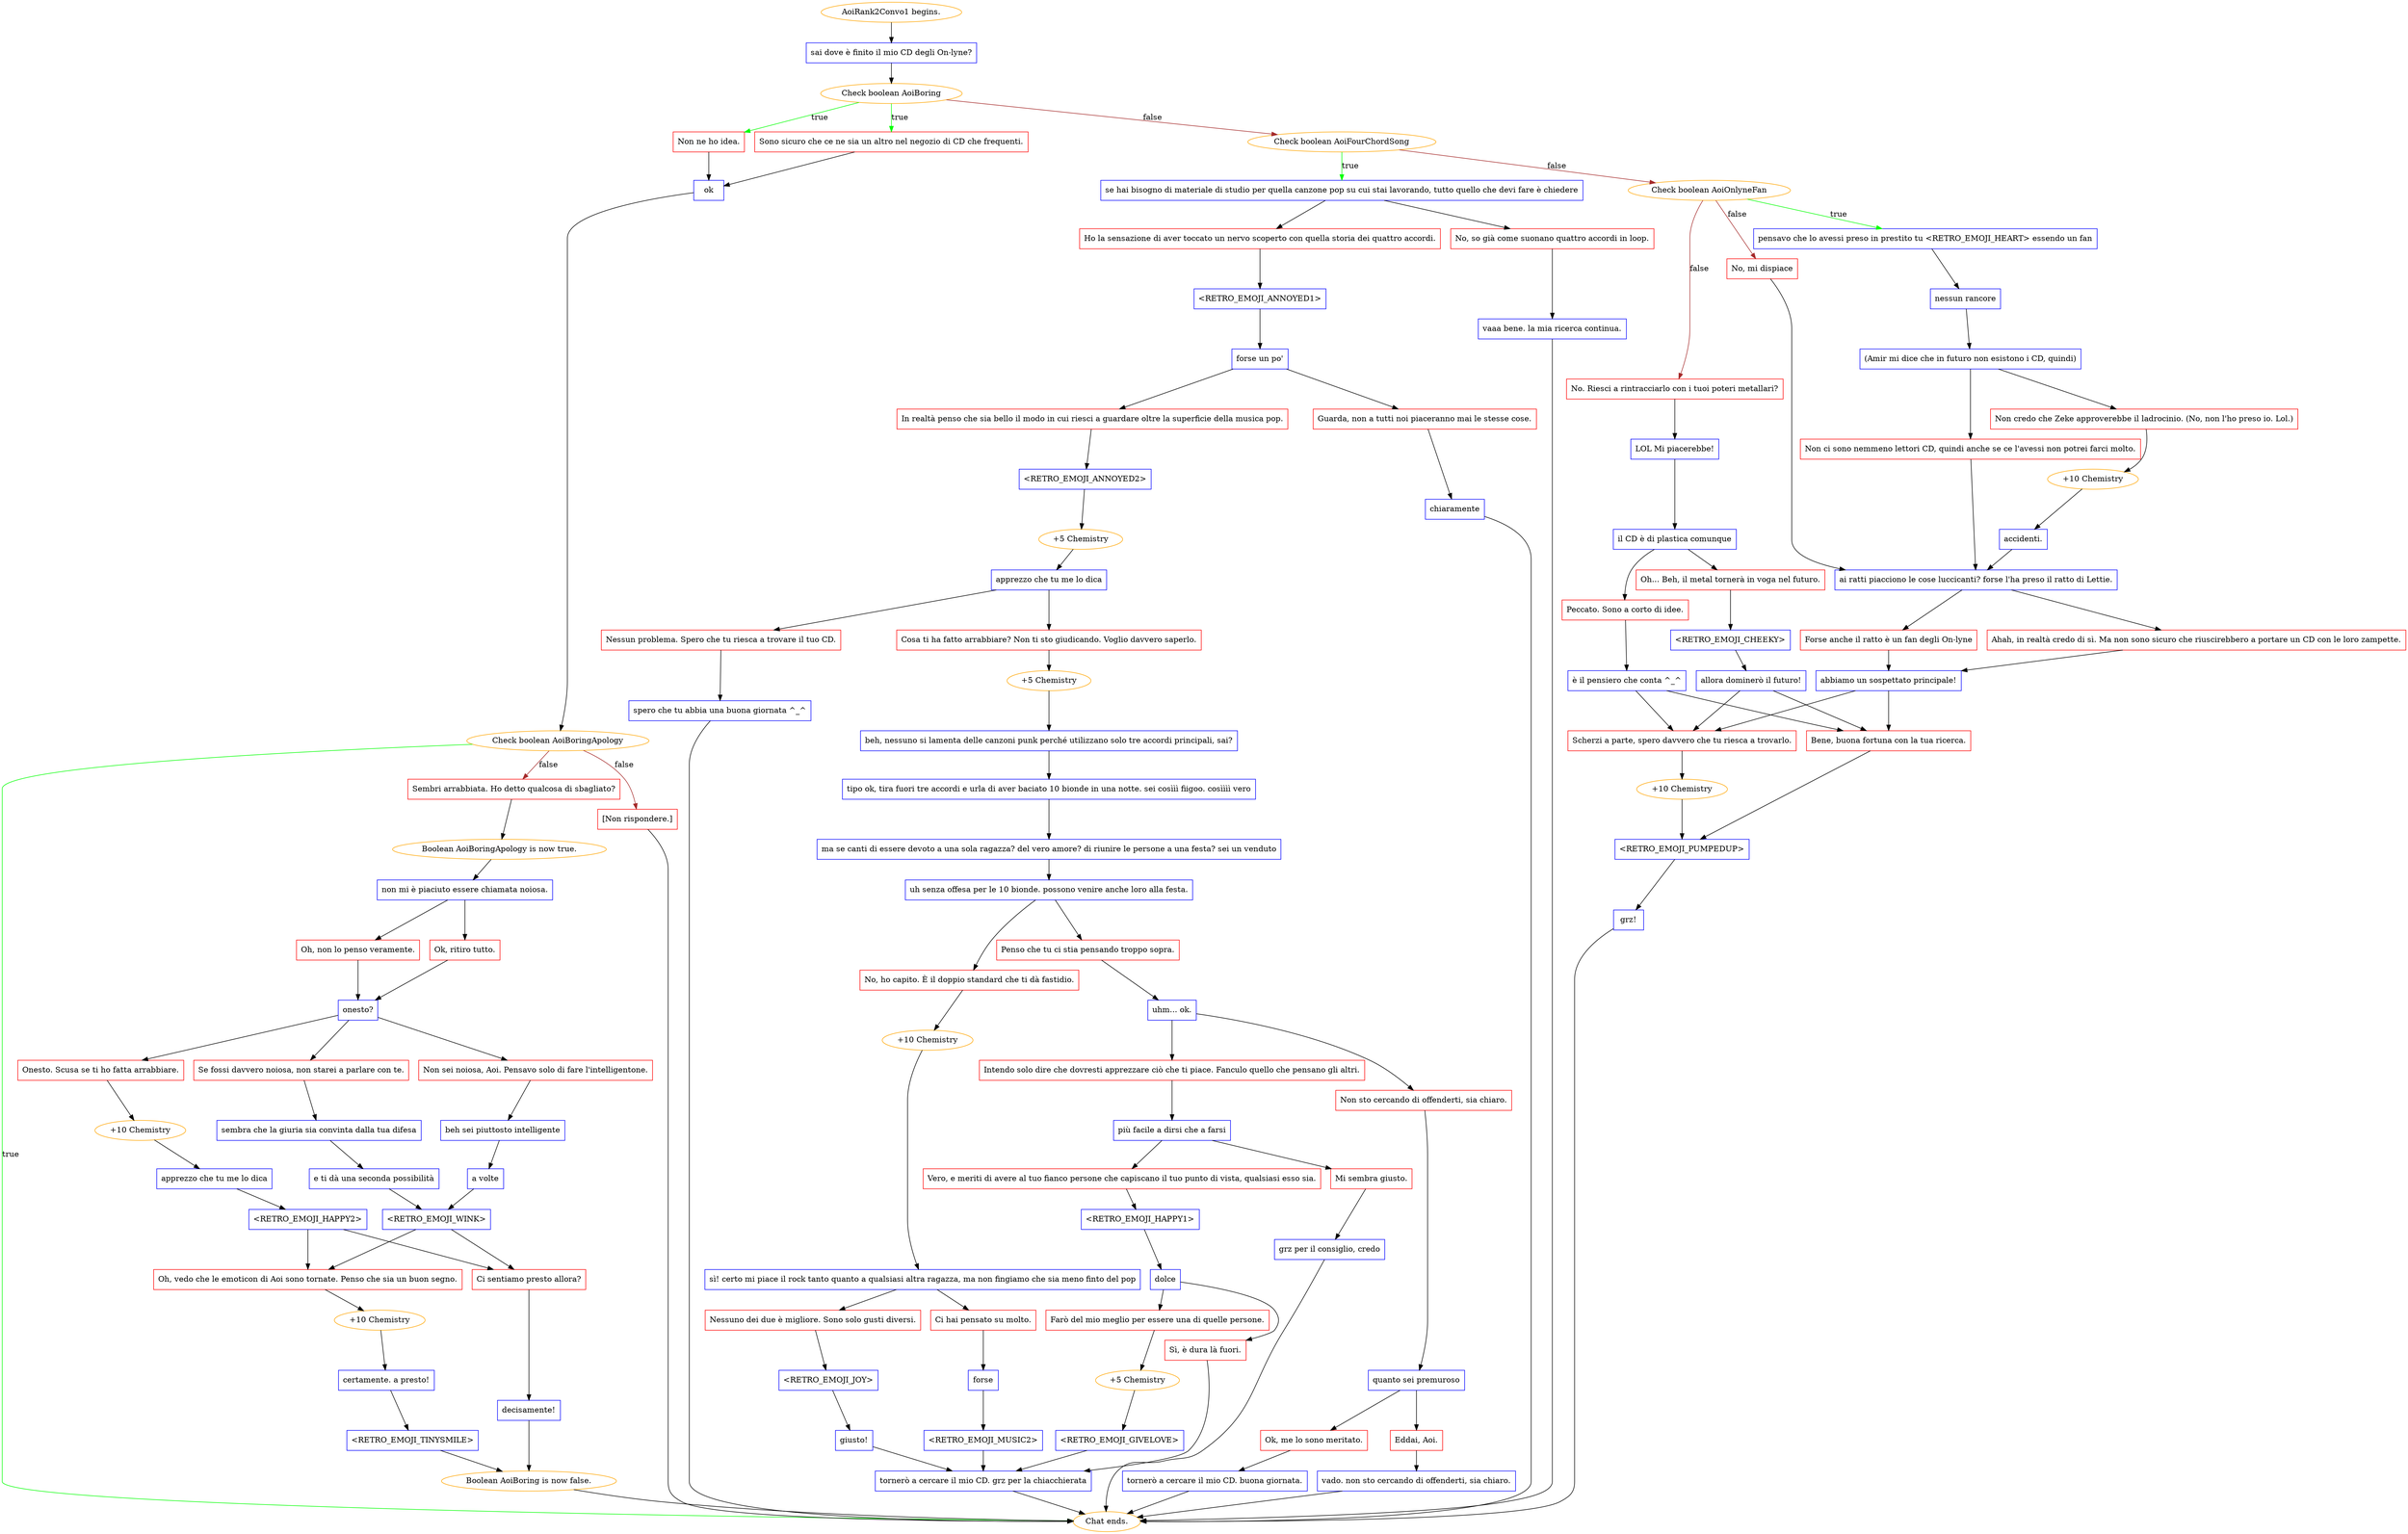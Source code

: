 digraph {
	"AoiRank2Convo1 begins." [color=orange];
		"AoiRank2Convo1 begins." -> j3559772510;
	j3559772510 [label="sai dove è finito il mio CD degli On-lyne?",shape=box,color=blue];
		j3559772510 -> j1816172345;
	j1816172345 [label="Check boolean AoiBoring",color=orange];
		j1816172345 -> j2902908265 [label=true,color=green];
		j1816172345 -> j463819751 [label=true,color=green];
		j1816172345 -> j1558244664 [label=false,color=brown];
	j2902908265 [label="Non ne ho idea.",shape=box,color=red];
		j2902908265 -> j2072999900;
	j463819751 [label="Sono sicuro che ce ne sia un altro nel negozio di CD che frequenti.",shape=box,color=red];
		j463819751 -> j2072999900;
	j1558244664 [label="Check boolean AoiFourChordSong",color=orange];
		j1558244664 -> j856439894 [label=true,color=green];
		j1558244664 -> j482672680 [label=false,color=brown];
	j2072999900 [label="ok",shape=box,color=blue];
		j2072999900 -> j3516684951;
	j856439894 [label="se hai bisogno di materiale di studio per quella canzone pop su cui stai lavorando, tutto quello che devi fare è chiedere",shape=box,color=blue];
		j856439894 -> j3003789191;
		j856439894 -> j2020419603;
	j482672680 [label="Check boolean AoiOnlyneFan",color=orange];
		j482672680 -> j2106619074 [label=true,color=green];
		j482672680 -> j269384957 [label=false,color=brown];
		j482672680 -> j1678148492 [label=false,color=brown];
	j3516684951 [label="Check boolean AoiBoringApology",color=orange];
		j3516684951 -> "Chat ends." [label=true,color=green];
		j3516684951 -> j2881353652 [label=false,color=brown];
		j3516684951 -> j3968938462 [label=false,color=brown];
	j3003789191 [label="Ho la sensazione di aver toccato un nervo scoperto con quella storia dei quattro accordi.",shape=box,color=red];
		j3003789191 -> j559128216;
	j2020419603 [label="No, so già come suonano quattro accordi in loop.",shape=box,color=red];
		j2020419603 -> j1100938726;
	j2106619074 [label="pensavo che lo avessi preso in prestito tu <RETRO_EMOJI_HEART> essendo un fan",shape=box,color=blue];
		j2106619074 -> j3512276528;
	j269384957 [label="No, mi dispiace",shape=box,color=red];
		j269384957 -> j3358018684;
	j1678148492 [label="No. Riesci a rintracciarlo con i tuoi poteri metallari?",shape=box,color=red];
		j1678148492 -> j4050950694;
	"Chat ends." [color=orange];
	j2881353652 [label="Sembri arrabbiata. Ho detto qualcosa di sbagliato?",shape=box,color=red];
		j2881353652 -> j2584477257;
	j3968938462 [label="[Non rispondere.]",shape=box,color=red];
		j3968938462 -> "Chat ends.";
	j559128216 [label="<RETRO_EMOJI_ANNOYED1>",shape=box,color=blue];
		j559128216 -> j3936871510;
	j1100938726 [label="vaaa bene. la mia ricerca continua.",shape=box,color=blue];
		j1100938726 -> "Chat ends.";
	j3512276528 [label="nessun rancore",shape=box,color=blue];
		j3512276528 -> j2689952083;
	j3358018684 [label="ai ratti piacciono le cose luccicanti? forse l'ha preso il ratto di Lettie.",shape=box,color=blue];
		j3358018684 -> j445859606;
		j3358018684 -> j2753294906;
	j4050950694 [label="LOL Mi piacerebbe!",shape=box,color=blue];
		j4050950694 -> j839279427;
	j2584477257 [label="Boolean AoiBoringApology is now true.",color=orange];
		j2584477257 -> j4294527350;
	j3936871510 [label="forse un po'",shape=box,color=blue];
		j3936871510 -> j16888100;
		j3936871510 -> j1706643551;
	j2689952083 [label="(Amir mi dice che in futuro non esistono i CD, quindi)",shape=box,color=blue];
		j2689952083 -> j3819076346;
		j2689952083 -> j3342043846;
	j445859606 [label="Forse anche il ratto è un fan degli On-lyne",shape=box,color=red];
		j445859606 -> j3594288232;
	j2753294906 [label="Ahah, in realtà credo di sì. Ma non sono sicuro che riuscirebbero a portare un CD con le loro zampette.",shape=box,color=red];
		j2753294906 -> j3594288232;
	j839279427 [label="il CD è di plastica comunque",shape=box,color=blue];
		j839279427 -> j328039921;
		j839279427 -> j256506362;
	j4294527350 [label="non mi è piaciuto essere chiamata noiosa.",shape=box,color=blue];
		j4294527350 -> j3266748531;
		j4294527350 -> j3791301008;
	j16888100 [label="In realtà penso che sia bello il modo in cui riesci a guardare oltre la superficie della musica pop.",shape=box,color=red];
		j16888100 -> j2879275350;
	j1706643551 [label="Guarda, non a tutti noi piaceranno mai le stesse cose.",shape=box,color=red];
		j1706643551 -> j236997274;
	j3819076346 [label="Non credo che Zeke approverebbe il ladrocinio. (No, non l'ho preso io. Lol.)",shape=box,color=red];
		j3819076346 -> j3735505009;
	j3342043846 [label="Non ci sono nemmeno lettori CD, quindi anche se ce l'avessi non potrei farci molto.",shape=box,color=red];
		j3342043846 -> j3358018684;
	j3594288232 [label="abbiamo un sospettato principale!",shape=box,color=blue];
		j3594288232 -> j3132953962;
		j3594288232 -> j1465222903;
	j328039921 [label="Oh... Beh, il metal tornerà in voga nel futuro.",shape=box,color=red];
		j328039921 -> j936937786;
	j256506362 [label="Peccato. Sono a corto di idee.",shape=box,color=red];
		j256506362 -> j1634411192;
	j3266748531 [label="Oh, non lo penso veramente.",shape=box,color=red];
		j3266748531 -> j3911487540;
	j3791301008 [label="Ok, ritiro tutto.",shape=box,color=red];
		j3791301008 -> j3911487540;
	j2879275350 [label="<RETRO_EMOJI_ANNOYED2>",shape=box,color=blue];
		j2879275350 -> j912464532;
	j236997274 [label="chiaramente",shape=box,color=blue];
		j236997274 -> "Chat ends.";
	j3735505009 [label="+10 Chemistry",color=orange];
		j3735505009 -> j1524707970;
	j3132953962 [label="Scherzi a parte, spero davvero che tu riesca a trovarlo.",shape=box,color=red];
		j3132953962 -> j840574747;
	j1465222903 [label="Bene, buona fortuna con la tua ricerca.",shape=box,color=red];
		j1465222903 -> j4289139184;
	j936937786 [label="<RETRO_EMOJI_CHEEKY>",shape=box,color=blue];
		j936937786 -> j3291465834;
	j1634411192 [label="è il pensiero che conta ^_^",shape=box,color=blue];
		j1634411192 -> j3132953962;
		j1634411192 -> j1465222903;
	j3911487540 [label="onesto?",shape=box,color=blue];
		j3911487540 -> j3982239180;
		j3911487540 -> j3926135220;
		j3911487540 -> j1526370851;
	j912464532 [label="+5 Chemistry",color=orange];
		j912464532 -> j3458839060;
	j1524707970 [label="accidenti.",shape=box,color=blue];
		j1524707970 -> j3358018684;
	j840574747 [label="+10 Chemistry",color=orange];
		j840574747 -> j4289139184;
	j4289139184 [label="<RETRO_EMOJI_PUMPEDUP>",shape=box,color=blue];
		j4289139184 -> j3995930939;
	j3291465834 [label="allora dominerò il futuro!",shape=box,color=blue];
		j3291465834 -> j3132953962;
		j3291465834 -> j1465222903;
	j3982239180 [label="Onesto. Scusa se ti ho fatta arrabbiare.",shape=box,color=red];
		j3982239180 -> j2487902680;
	j3926135220 [label="Non sei noiosa, Aoi. Pensavo solo di fare l'intelligentone.",shape=box,color=red];
		j3926135220 -> j4039471108;
	j1526370851 [label="Se fossi davvero noiosa, non starei a parlare con te.",shape=box,color=red];
		j1526370851 -> j4221943725;
	j3458839060 [label="apprezzo che tu me lo dica",shape=box,color=blue];
		j3458839060 -> j2564704987;
		j3458839060 -> j876949318;
	j3995930939 [label="grz!",shape=box,color=blue];
		j3995930939 -> "Chat ends.";
	j2487902680 [label="+10 Chemistry",color=orange];
		j2487902680 -> j3668410045;
	j4039471108 [label="beh sei piuttosto intelligente",shape=box,color=blue];
		j4039471108 -> j2177281473;
	j4221943725 [label="sembra che la giuria sia convinta dalla tua difesa",shape=box,color=blue];
		j4221943725 -> j3445897858;
	j2564704987 [label="Cosa ti ha fatto arrabbiare? Non ti sto giudicando. Voglio davvero saperlo.",shape=box,color=red];
		j2564704987 -> j2271281339;
	j876949318 [label="Nessun problema. Spero che tu riesca a trovare il tuo CD.",shape=box,color=red];
		j876949318 -> j3268107805;
	j3668410045 [label="apprezzo che tu me lo dica",shape=box,color=blue];
		j3668410045 -> j3120086048;
	j2177281473 [label="a volte",shape=box,color=blue];
		j2177281473 -> j1910168209;
	j3445897858 [label="e ti dà una seconda possibilità",shape=box,color=blue];
		j3445897858 -> j1910168209;
	j2271281339 [label="+5 Chemistry",color=orange];
		j2271281339 -> j2475765975;
	j3268107805 [label="spero che tu abbia una buona giornata ^_^",shape=box,color=blue];
		j3268107805 -> "Chat ends.";
	j3120086048 [label="<RETRO_EMOJI_HAPPY2>",shape=box,color=blue];
		j3120086048 -> j2599776825;
		j3120086048 -> j1348609732;
	j1910168209 [label="<RETRO_EMOJI_WINK>",shape=box,color=blue];
		j1910168209 -> j2599776825;
		j1910168209 -> j1348609732;
	j2475765975 [label="beh, nessuno si lamenta delle canzoni punk perché utilizzano solo tre accordi principali, sai?",shape=box,color=blue];
		j2475765975 -> j1870081344;
	j2599776825 [label="Ci sentiamo presto allora?",shape=box,color=red];
		j2599776825 -> j2843120935;
	j1348609732 [label="Oh, vedo che le emoticon di Aoi sono tornate. Penso che sia un buon segno.",shape=box,color=red];
		j1348609732 -> j671032343;
	j1870081344 [label="tipo ok, tira fuori tre accordi e urla di aver baciato 10 bionde in una notte. sei cosììì fiigoo. cosìììì vero",shape=box,color=blue];
		j1870081344 -> j1184388684;
	j2843120935 [label="decisamente!",shape=box,color=blue];
		j2843120935 -> j1984221796;
	j671032343 [label="+10 Chemistry",color=orange];
		j671032343 -> j2347686761;
	j1184388684 [label="ma se canti di essere devoto a una sola ragazza? del vero amore? di riunire le persone a una festa? sei un venduto",shape=box,color=blue];
		j1184388684 -> j1939590405;
	j1984221796 [label="Boolean AoiBoring is now false.",color=orange];
		j1984221796 -> "Chat ends.";
	j2347686761 [label="certamente. a presto!",shape=box,color=blue];
		j2347686761 -> j3248434141;
	j1939590405 [label="uh senza offesa per le 10 bionde. possono venire anche loro alla festa.",shape=box,color=blue];
		j1939590405 -> j3134916714;
		j1939590405 -> j75554325;
	j3248434141 [label="<RETRO_EMOJI_TINYSMILE>",shape=box,color=blue];
		j3248434141 -> j1984221796;
	j3134916714 [label="No, ho capito. È il doppio standard che ti dà fastidio.",shape=box,color=red];
		j3134916714 -> j1822531464;
	j75554325 [label="Penso che tu ci stia pensando troppo sopra.",shape=box,color=red];
		j75554325 -> j3090039770;
	j1822531464 [label="+10 Chemistry",color=orange];
		j1822531464 -> j972408216;
	j3090039770 [label="uhm... ok.",shape=box,color=blue];
		j3090039770 -> j3420360032;
		j3090039770 -> j879274926;
	j972408216 [label="sì! certo mi piace il rock tanto quanto a qualsiasi altra ragazza, ma non fingiamo che sia meno finto del pop",shape=box,color=blue];
		j972408216 -> j789162086;
		j972408216 -> j3929000124;
	j3420360032 [label="Intendo solo dire che dovresti apprezzare ciò che ti piace. Fanculo quello che pensano gli altri.",shape=box,color=red];
		j3420360032 -> j3262193674;
	j879274926 [label="Non sto cercando di offenderti, sia chiaro.",shape=box,color=red];
		j879274926 -> j1993273697;
	j789162086 [label="Nessuno dei due è migliore. Sono solo gusti diversi.",shape=box,color=red];
		j789162086 -> j3855938412;
	j3929000124 [label="Ci hai pensato su molto.",shape=box,color=red];
		j3929000124 -> j322278245;
	j3262193674 [label="più facile a dirsi che a farsi",shape=box,color=blue];
		j3262193674 -> j2901939219;
		j3262193674 -> j281931795;
	j1993273697 [label="quanto sei premuroso",shape=box,color=blue];
		j1993273697 -> j455344416;
		j1993273697 -> j725825882;
	j3855938412 [label="<RETRO_EMOJI_JOY>",shape=box,color=blue];
		j3855938412 -> j2554043495;
	j322278245 [label="forse",shape=box,color=blue];
		j322278245 -> j770466287;
	j2901939219 [label="Mi sembra giusto.",shape=box,color=red];
		j2901939219 -> j3133939880;
	j281931795 [label="Vero, e meriti di avere al tuo fianco persone che capiscano il tuo punto di vista, qualsiasi esso sia.",shape=box,color=red];
		j281931795 -> j2851805778;
	j455344416 [label="Ok, me lo sono meritato.",shape=box,color=red];
		j455344416 -> j1462335298;
	j725825882 [label="Eddai, Aoi.",shape=box,color=red];
		j725825882 -> j4214219105;
	j2554043495 [label="giusto!",shape=box,color=blue];
		j2554043495 -> j1151464625;
	j770466287 [label="<RETRO_EMOJI_MUSIC2>",shape=box,color=blue];
		j770466287 -> j1151464625;
	j3133939880 [label="grz per il consiglio, credo",shape=box,color=blue];
		j3133939880 -> "Chat ends.";
	j2851805778 [label="<RETRO_EMOJI_HAPPY1>",shape=box,color=blue];
		j2851805778 -> j3326070066;
	j1462335298 [label="tornerò a cercare il mio CD. buona giornata.",shape=box,color=blue];
		j1462335298 -> "Chat ends.";
	j4214219105 [label="vado. non sto cercando di offenderti, sia chiaro.",shape=box,color=blue];
		j4214219105 -> "Chat ends.";
	j1151464625 [label="tornerò a cercare il mio CD. grz per la chiacchierata",shape=box,color=blue];
		j1151464625 -> "Chat ends.";
	j3326070066 [label="dolce",shape=box,color=blue];
		j3326070066 -> j2894339877;
		j3326070066 -> j2291324135;
	j2894339877 [label="Farò del mio meglio per essere una di quelle persone.",shape=box,color=red];
		j2894339877 -> j1330493240;
	j2291324135 [label="Sì, è dura là fuori.",shape=box,color=red];
		j2291324135 -> j1151464625;
	j1330493240 [label="+5 Chemistry",color=orange];
		j1330493240 -> j1767264746;
	j1767264746 [label="<RETRO_EMOJI_GIVELOVE>",shape=box,color=blue];
		j1767264746 -> j1151464625;
}